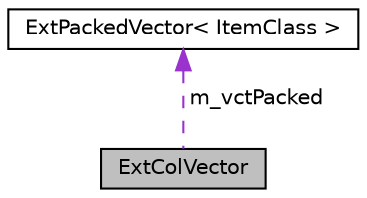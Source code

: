 digraph G
{
  bgcolor="transparent";
  edge [fontname="Helvetica",fontsize="10",labelfontname="Helvetica",labelfontsize="10"];
  node [fontname="Helvetica",fontsize="10",shape=record];
  Node1 [label="ExtColVector",height=0.2,width=0.4,color="black", fillcolor="grey75", style="filled" fontcolor="black"];
  Node2 -> Node1 [dir="back",color="darkorchid3",fontsize="10",style="dashed",label=" m_vctPacked" ,fontname="Helvetica"];
  Node2 [label="ExtPackedVector\< ItemClass \>",height=0.2,width=0.4,color="black",URL="$classExtPackedVector.html",tooltip="This is used only for storing packed-form of the vector PackedVector is recommended be stored into Ex..."];
}
